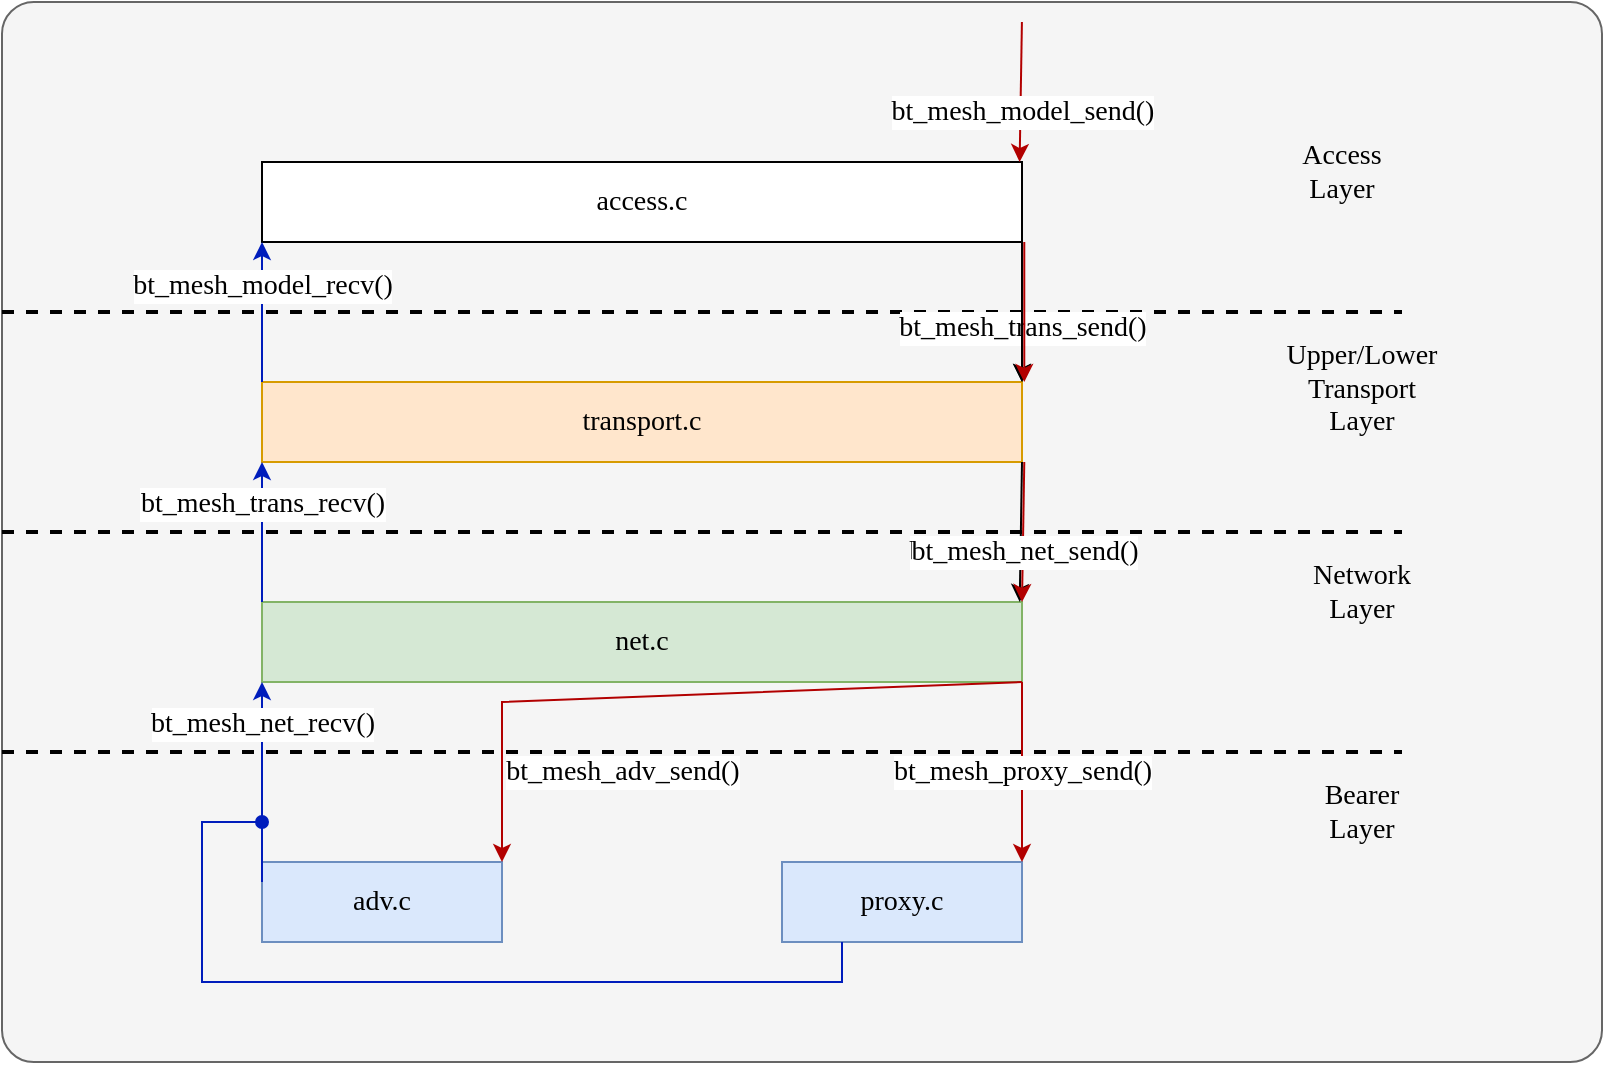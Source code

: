 <mxfile version="20.2.3" type="device"><diagram id="wFE0QG_FPsp0jaGvCLVb" name="Page-1"><mxGraphModel dx="1220" dy="691" grid="0" gridSize="10" guides="1" tooltips="1" connect="1" arrows="1" fold="1" page="1" pageScale="1" pageWidth="850" pageHeight="1100" math="0" shadow="0"><root><mxCell id="0"/><mxCell id="1" parent="0"/><mxCell id="nFZetjQMLdrfEfc20k9H-1" value="" style="rounded=1;whiteSpace=wrap;html=1;arcSize=3;fillColor=#f5f5f5;fontColor=#333333;strokeColor=#666666;" vertex="1" parent="1"><mxGeometry x="25" y="40" width="800" height="530" as="geometry"/></mxCell><mxCell id="nFZetjQMLdrfEfc20k9H-3" value="" style="line;strokeWidth=2;html=1;dashed=1;" vertex="1" parent="1"><mxGeometry x="25" y="410" width="700" height="10" as="geometry"/></mxCell><mxCell id="nFZetjQMLdrfEfc20k9H-7" value="net.c" style="rounded=0;whiteSpace=wrap;html=1;fontSize=14;fontFamily=Lucida Console;fillColor=#d5e8d4;strokeColor=#82b366;" vertex="1" parent="1"><mxGeometry x="155" y="340" width="380" height="40" as="geometry"/></mxCell><mxCell id="nFZetjQMLdrfEfc20k9H-8" value="" style="line;strokeWidth=2;html=1;dashed=1;" vertex="1" parent="1"><mxGeometry x="25" y="300" width="700" height="10" as="geometry"/></mxCell><mxCell id="nFZetjQMLdrfEfc20k9H-9" value="transport.c" style="rounded=0;whiteSpace=wrap;html=1;fontSize=14;fontFamily=Lucida Console;fillColor=#ffe6cc;strokeColor=#d79b00;" vertex="1" parent="1"><mxGeometry x="155" y="230" width="380" height="40" as="geometry"/></mxCell><mxCell id="nFZetjQMLdrfEfc20k9H-10" value="" style="line;strokeWidth=2;html=1;dashed=1;" vertex="1" parent="1"><mxGeometry x="25" y="190" width="700" height="10" as="geometry"/></mxCell><mxCell id="nFZetjQMLdrfEfc20k9H-11" value="access.c" style="rounded=0;whiteSpace=wrap;html=1;fontSize=14;fontFamily=Lucida Console;" vertex="1" parent="1"><mxGeometry x="155" y="120" width="380" height="40" as="geometry"/></mxCell><mxCell id="nFZetjQMLdrfEfc20k9H-13" value="proxy.c" style="rounded=0;whiteSpace=wrap;html=1;fontSize=14;fontFamily=Lucida Console;fillColor=#dae8fc;strokeColor=#6c8ebf;" vertex="1" parent="1"><mxGeometry x="415" y="470" width="120" height="40" as="geometry"/></mxCell><mxCell id="nFZetjQMLdrfEfc20k9H-14" value="adv.c" style="rounded=0;whiteSpace=wrap;html=1;fontSize=14;fontFamily=Lucida Console;fillColor=#dae8fc;strokeColor=#6c8ebf;" vertex="1" parent="1"><mxGeometry x="155" y="470" width="120" height="40" as="geometry"/></mxCell><mxCell id="nFZetjQMLdrfEfc20k9H-16" value="Bearer Layer" style="text;html=1;strokeColor=none;fillColor=none;align=center;verticalAlign=middle;whiteSpace=wrap;rounded=0;fontFamily=Lucida Console;fontSize=14;" vertex="1" parent="1"><mxGeometry x="675" y="430" width="60" height="30" as="geometry"/></mxCell><mxCell id="nFZetjQMLdrfEfc20k9H-18" value="Network&lt;br&gt;Layer" style="text;html=1;strokeColor=none;fillColor=none;align=center;verticalAlign=middle;whiteSpace=wrap;rounded=0;fontFamily=Lucida Console;fontSize=14;" vertex="1" parent="1"><mxGeometry x="675" y="320" width="60" height="30" as="geometry"/></mxCell><mxCell id="nFZetjQMLdrfEfc20k9H-19" value="&lt;br&gt;Upper/Lower Transport Layer" style="text;html=1;strokeColor=none;fillColor=none;align=center;verticalAlign=middle;whiteSpace=wrap;rounded=0;fontFamily=Lucida Console;fontSize=14;" vertex="1" parent="1"><mxGeometry x="675" y="210" width="60" height="30" as="geometry"/></mxCell><mxCell id="nFZetjQMLdrfEfc20k9H-20" value="Access Layer" style="text;html=1;strokeColor=none;fillColor=none;align=center;verticalAlign=middle;whiteSpace=wrap;rounded=0;fontFamily=Lucida Console;fontSize=14;" vertex="1" parent="1"><mxGeometry x="665" y="110" width="60" height="30" as="geometry"/></mxCell><mxCell id="nFZetjQMLdrfEfc20k9H-33" value="" style="endArrow=classic;html=1;rounded=0;fontFamily=Lucida Console;fontSize=14;exitX=1;exitY=1;exitDx=0;exitDy=0;entryX=1;entryY=0;entryDx=0;entryDy=0;" edge="1" parent="1" source="nFZetjQMLdrfEfc20k9H-11" target="nFZetjQMLdrfEfc20k9H-9"><mxGeometry relative="1" as="geometry"><mxPoint x="375" y="290" as="sourcePoint"/><mxPoint x="475" y="290" as="targetPoint"/></mxGeometry></mxCell><mxCell id="nFZetjQMLdrfEfc20k9H-34" value="bt_mesh_trans_send()" style="edgeLabel;resizable=0;html=1;align=center;verticalAlign=middle;fontFamily=Lucida Console;fontSize=14;" connectable="0" vertex="1" parent="nFZetjQMLdrfEfc20k9H-33"><mxGeometry relative="1" as="geometry"><mxPoint y="8" as="offset"/></mxGeometry></mxCell><mxCell id="nFZetjQMLdrfEfc20k9H-36" value="" style="endArrow=classic;html=1;rounded=0;fontFamily=Lucida Console;fontSize=14;exitX=1;exitY=1;exitDx=0;exitDy=0;entryX=0.997;entryY=0;entryDx=0;entryDy=0;entryPerimeter=0;" edge="1" parent="1" source="nFZetjQMLdrfEfc20k9H-9" target="nFZetjQMLdrfEfc20k9H-7"><mxGeometry relative="1" as="geometry"><mxPoint x="534.0" y="280" as="sourcePoint"/><mxPoint x="534" y="330" as="targetPoint"/></mxGeometry></mxCell><mxCell id="nFZetjQMLdrfEfc20k9H-37" value="bt_mesh_net_send()" style="edgeLabel;resizable=0;html=1;align=center;verticalAlign=middle;fontFamily=Lucida Console;fontSize=14;" connectable="0" vertex="1" parent="nFZetjQMLdrfEfc20k9H-36"><mxGeometry relative="1" as="geometry"><mxPoint y="10" as="offset"/></mxGeometry></mxCell><mxCell id="nFZetjQMLdrfEfc20k9H-38" value="" style="endArrow=classic;html=1;rounded=0;fontFamily=Lucida Console;fontSize=14;exitX=1;exitY=1;exitDx=0;exitDy=0;entryX=1;entryY=0;entryDx=0;entryDy=0;fillColor=#e51400;strokeColor=#B20000;" edge="1" parent="1" source="nFZetjQMLdrfEfc20k9H-7" target="nFZetjQMLdrfEfc20k9H-13"><mxGeometry relative="1" as="geometry"><mxPoint x="535.0" y="380" as="sourcePoint"/><mxPoint x="533.86" y="450" as="targetPoint"/></mxGeometry></mxCell><mxCell id="nFZetjQMLdrfEfc20k9H-39" value="bt_mesh_proxy_send()" style="edgeLabel;resizable=0;html=1;align=center;verticalAlign=middle;fontFamily=Lucida Console;fontSize=14;" connectable="0" vertex="1" parent="nFZetjQMLdrfEfc20k9H-38"><mxGeometry relative="1" as="geometry"/></mxCell><mxCell id="nFZetjQMLdrfEfc20k9H-40" value="" style="endArrow=classic;html=1;rounded=0;fontFamily=Lucida Console;fontSize=14;exitX=1;exitY=1;exitDx=0;exitDy=0;entryX=1;entryY=0;entryDx=0;entryDy=0;fillColor=#0050ef;strokeColor=#001DBC;" edge="1" parent="1"><mxGeometry relative="1" as="geometry"><mxPoint x="155" y="230" as="sourcePoint"/><mxPoint x="155.0" y="160" as="targetPoint"/></mxGeometry></mxCell><mxCell id="nFZetjQMLdrfEfc20k9H-41" value="bt_mesh_model_recv()" style="edgeLabel;resizable=0;html=1;align=center;verticalAlign=middle;fontFamily=Lucida Console;fontSize=14;" connectable="0" vertex="1" parent="nFZetjQMLdrfEfc20k9H-40"><mxGeometry relative="1" as="geometry"><mxPoint y="-13" as="offset"/></mxGeometry></mxCell><mxCell id="nFZetjQMLdrfEfc20k9H-42" value="" style="endArrow=classic;html=1;rounded=0;fontFamily=Lucida Console;fontSize=14;exitX=1;exitY=1;exitDx=0;exitDy=0;entryX=1;entryY=0;entryDx=0;entryDy=0;fillColor=#0050ef;strokeColor=#001DBC;" edge="1" parent="1"><mxGeometry relative="1" as="geometry"><mxPoint x="155" y="340" as="sourcePoint"/><mxPoint x="155.0" y="270" as="targetPoint"/></mxGeometry></mxCell><mxCell id="nFZetjQMLdrfEfc20k9H-43" value="bt_mesh_trans_recv()" style="edgeLabel;resizable=0;html=1;align=center;verticalAlign=middle;fontFamily=Lucida Console;fontSize=14;" connectable="0" vertex="1" parent="nFZetjQMLdrfEfc20k9H-42"><mxGeometry relative="1" as="geometry"><mxPoint y="-14" as="offset"/></mxGeometry></mxCell><mxCell id="nFZetjQMLdrfEfc20k9H-44" value="" style="endArrow=classic;html=1;rounded=0;fontFamily=Lucida Console;fontSize=14;exitX=0;exitY=0.25;exitDx=0;exitDy=0;entryX=0;entryY=1;entryDx=0;entryDy=0;fillColor=#0050ef;strokeColor=#001DBC;" edge="1" parent="1" source="nFZetjQMLdrfEfc20k9H-14" target="nFZetjQMLdrfEfc20k9H-7"><mxGeometry relative="1" as="geometry"><mxPoint x="155" y="450" as="sourcePoint"/><mxPoint x="155.0" y="390" as="targetPoint"/></mxGeometry></mxCell><mxCell id="nFZetjQMLdrfEfc20k9H-45" value="bt_mesh_net_recv()" style="edgeLabel;resizable=0;html=1;align=center;verticalAlign=middle;fontFamily=Lucida Console;fontSize=14;" connectable="0" vertex="1" parent="nFZetjQMLdrfEfc20k9H-44"><mxGeometry relative="1" as="geometry"><mxPoint y="-29" as="offset"/></mxGeometry></mxCell><mxCell id="nFZetjQMLdrfEfc20k9H-46" value="" style="endArrow=classic;html=1;rounded=0;fontFamily=Lucida Console;fontSize=14;exitX=1;exitY=1;exitDx=0;exitDy=0;entryX=1;entryY=0;entryDx=0;entryDy=0;" edge="1" parent="1"><mxGeometry relative="1" as="geometry"><mxPoint x="535.0" y="160" as="sourcePoint"/><mxPoint x="535" y="230" as="targetPoint"/></mxGeometry></mxCell><mxCell id="nFZetjQMLdrfEfc20k9H-48" value="" style="endArrow=classic;html=1;rounded=0;fontFamily=Lucida Console;fontSize=14;exitX=1;exitY=1;exitDx=0;exitDy=0;entryX=1;entryY=0;entryDx=0;entryDy=0;fillColor=#e51400;strokeColor=#B20000;" edge="1" parent="1" source="nFZetjQMLdrfEfc20k9H-7" target="nFZetjQMLdrfEfc20k9H-14"><mxGeometry relative="1" as="geometry"><mxPoint x="486.82" y="370" as="sourcePoint"/><mxPoint x="225" y="460" as="targetPoint"/><Array as="points"><mxPoint x="275" y="390"/><mxPoint x="275" y="420"/></Array></mxGeometry></mxCell><mxCell id="nFZetjQMLdrfEfc20k9H-49" value="bt_mesh_adv_send()" style="edgeLabel;resizable=0;html=1;align=center;verticalAlign=middle;fontFamily=Lucida Console;fontSize=14;" connectable="0" vertex="1" parent="nFZetjQMLdrfEfc20k9H-48"><mxGeometry relative="1" as="geometry"><mxPoint x="-30" y="38" as="offset"/></mxGeometry></mxCell><mxCell id="nFZetjQMLdrfEfc20k9H-50" value="" style="endArrow=oval;html=1;rounded=0;fontFamily=Lucida Console;fontSize=14;exitX=0.25;exitY=1;exitDx=0;exitDy=0;endFill=1;fillColor=#0050ef;strokeColor=#001DBC;" edge="1" parent="1" source="nFZetjQMLdrfEfc20k9H-13"><mxGeometry width="50" height="50" relative="1" as="geometry"><mxPoint x="405" y="320" as="sourcePoint"/><mxPoint x="155" y="450" as="targetPoint"/><Array as="points"><mxPoint x="445" y="530"/><mxPoint x="125" y="530"/><mxPoint x="125" y="450"/></Array></mxGeometry></mxCell><mxCell id="nFZetjQMLdrfEfc20k9H-51" value="" style="endArrow=classic;html=1;rounded=0;fontFamily=Lucida Console;fontSize=14;exitX=1;exitY=1;exitDx=0;exitDy=0;entryX=1;entryY=0;entryDx=0;entryDy=0;fillColor=#e51400;strokeColor=#B20000;" edge="1" parent="1"><mxGeometry relative="1" as="geometry"><mxPoint x="536.14" y="160" as="sourcePoint"/><mxPoint x="536.14" y="230" as="targetPoint"/></mxGeometry></mxCell><mxCell id="nFZetjQMLdrfEfc20k9H-52" value="" style="endArrow=classic;html=1;rounded=0;fontFamily=Lucida Console;fontSize=14;exitX=1;exitY=1;exitDx=0;exitDy=0;entryX=0.997;entryY=0;entryDx=0;entryDy=0;entryPerimeter=0;fillColor=#e51400;strokeColor=#B20000;" edge="1" parent="1"><mxGeometry relative="1" as="geometry"><mxPoint x="536.14" y="270" as="sourcePoint"/><mxPoint x="535.0" y="340" as="targetPoint"/></mxGeometry></mxCell><mxCell id="nFZetjQMLdrfEfc20k9H-53" value="bt_mesh_net_send()" style="edgeLabel;resizable=0;html=1;align=center;verticalAlign=middle;fontFamily=Lucida Console;fontSize=14;" connectable="0" vertex="1" parent="nFZetjQMLdrfEfc20k9H-52"><mxGeometry relative="1" as="geometry"><mxPoint y="10" as="offset"/></mxGeometry></mxCell><mxCell id="nFZetjQMLdrfEfc20k9H-55" value="" style="endArrow=classic;html=1;rounded=0;fontFamily=Lucida Console;fontSize=14;exitX=1;exitY=1;exitDx=0;exitDy=0;entryX=0.997;entryY=0;entryDx=0;entryDy=0;entryPerimeter=0;fillColor=#e51400;strokeColor=#B20000;" edge="1" parent="1"><mxGeometry relative="1" as="geometry"><mxPoint x="534.96" y="50" as="sourcePoint"/><mxPoint x="533.82" y="120" as="targetPoint"/></mxGeometry></mxCell><mxCell id="nFZetjQMLdrfEfc20k9H-56" value="bt_mesh_model_send()" style="edgeLabel;resizable=0;html=1;align=center;verticalAlign=middle;fontFamily=Lucida Console;fontSize=14;" connectable="0" vertex="1" parent="nFZetjQMLdrfEfc20k9H-55"><mxGeometry relative="1" as="geometry"><mxPoint y="10" as="offset"/></mxGeometry></mxCell></root></mxGraphModel></diagram></mxfile>